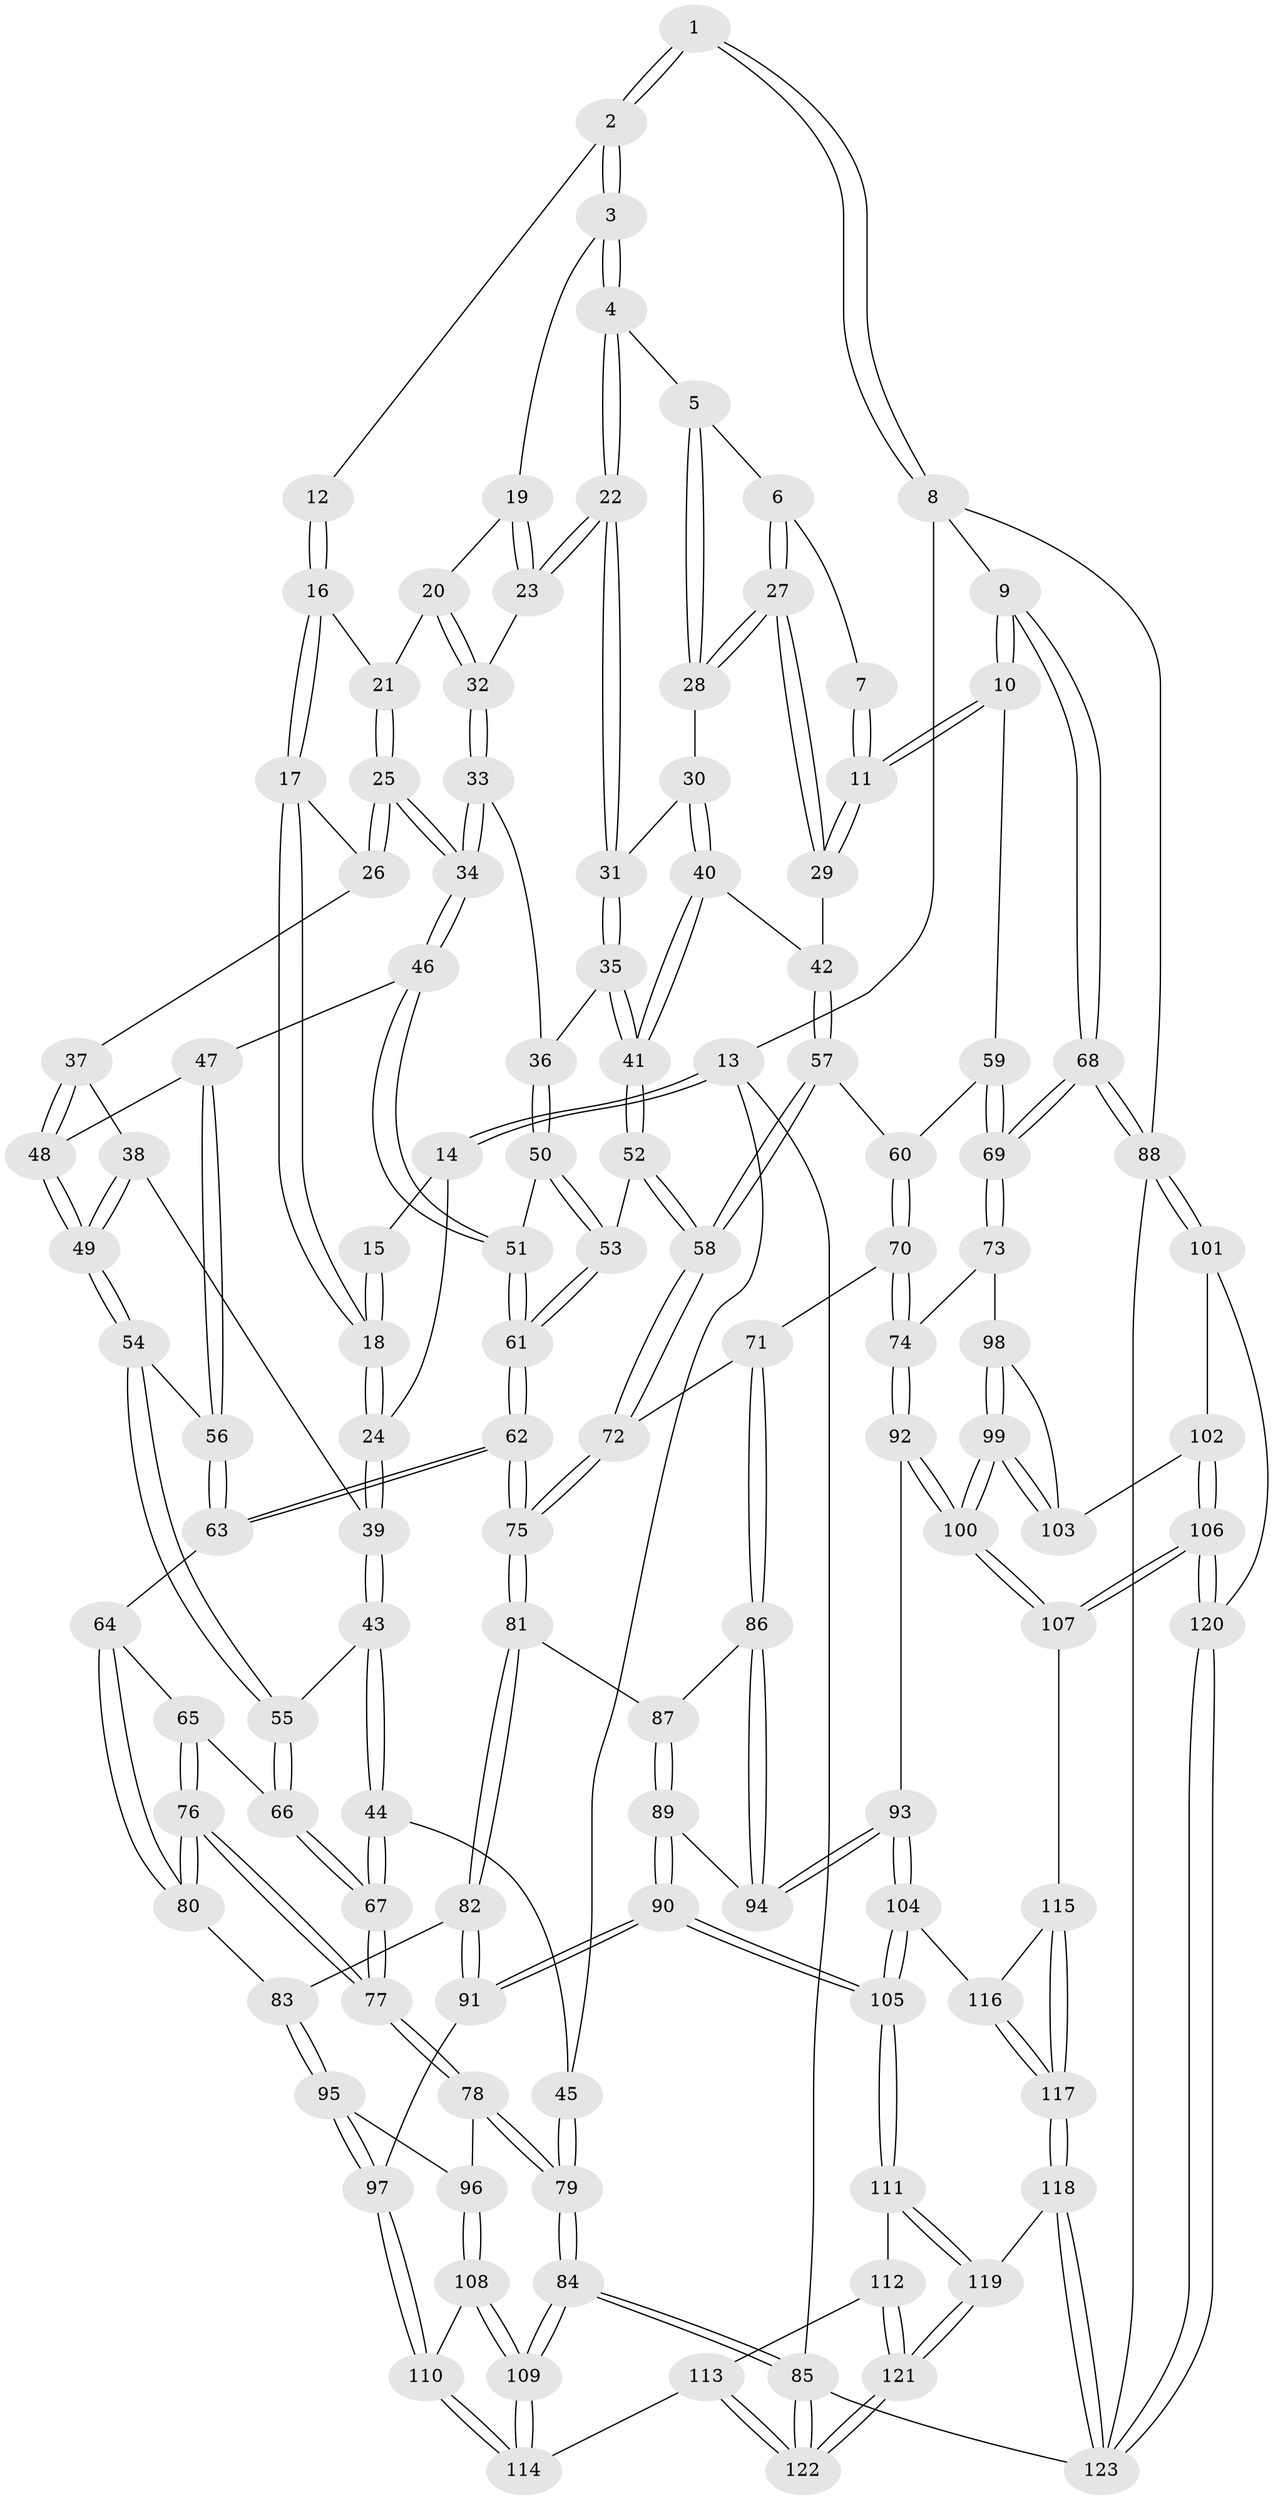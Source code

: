 // coarse degree distribution, {6: 0.07692307692307693, 4: 0.4358974358974359, 3: 0.2564102564102564, 5: 0.20512820512820512, 2: 0.02564102564102564}
// Generated by graph-tools (version 1.1) at 2025/38/03/04/25 23:38:28]
// undirected, 123 vertices, 304 edges
graph export_dot {
  node [color=gray90,style=filled];
  1 [pos="+0.8790962871734403+0"];
  2 [pos="+0.6060987924456551+0"];
  3 [pos="+0.624596967521435+0"];
  4 [pos="+0.648044725629865+0"];
  5 [pos="+0.740031237461154+0.05123519017533146"];
  6 [pos="+0.7737821528916894+0.06332418501951337"];
  7 [pos="+0.8372651830356491+0"];
  8 [pos="+1+0"];
  9 [pos="+1+0.06799217023108045"];
  10 [pos="+0.9156531319903366+0.18721286318304012"];
  11 [pos="+0.9021374270218678+0.18467733252794866"];
  12 [pos="+0.45723243299865163+0"];
  13 [pos="+0+0"];
  14 [pos="+0+0"];
  15 [pos="+0.24127551692278135+0"];
  16 [pos="+0.440713720150476+0"];
  17 [pos="+0.30127172153199894+0.09249935119292962"];
  18 [pos="+0.22700429942648417+0.09653984997672672"];
  19 [pos="+0.5416697583093764+0.04193704673978778"];
  20 [pos="+0.5071352680760254+0.09632954221773558"];
  21 [pos="+0.4500687963082714+0.006038815124767191"];
  22 [pos="+0.6322251012120593+0.08979890525496506"];
  23 [pos="+0.5345684214774818+0.10281420267138902"];
  24 [pos="+0.19320340460638494+0.11885806907032899"];
  25 [pos="+0.3918986955327926+0.16036851971010344"];
  26 [pos="+0.3259894476535429+0.11211593294856857"];
  27 [pos="+0.8196124433643684+0.1496967455779191"];
  28 [pos="+0.7306071387734238+0.15090744292689676"];
  29 [pos="+0.893569744424926+0.18538790488827275"];
  30 [pos="+0.7022675873765808+0.15618359521143013"];
  31 [pos="+0.6340963711179151+0.09735565996844288"];
  32 [pos="+0.5116981490482522+0.10731947964116377"];
  33 [pos="+0.5087702736041048+0.11319051567639699"];
  34 [pos="+0.40200413662128914+0.1799345535511893"];
  35 [pos="+0.5834259107366664+0.1909982390258873"];
  36 [pos="+0.5508797207189631+0.1920953935949604"];
  37 [pos="+0.28146807742351204+0.20545015800061522"];
  38 [pos="+0.23167287715877874+0.1846026365579586"];
  39 [pos="+0.17895182664953174+0.1368198674436767"];
  40 [pos="+0.6879629209754645+0.24844334210902821"];
  41 [pos="+0.6549348320860301+0.30436800595047403"];
  42 [pos="+0.8772232795557838+0.19816061831026444"];
  43 [pos="+0.04379071926968233+0.2128086436453464"];
  44 [pos="+0.026260107448652748+0.20972416712193762"];
  45 [pos="+0+0.14681842270242543"];
  46 [pos="+0.40530131589017476+0.2189403322355277"];
  47 [pos="+0.3795483629836083+0.2232847930733893"];
  48 [pos="+0.32443675143436385+0.22860596006847766"];
  49 [pos="+0.26232037322365737+0.27609874641490734"];
  50 [pos="+0.4735969391267334+0.23768667576542382"];
  51 [pos="+0.4246613064895005+0.24758982107845706"];
  52 [pos="+0.654380826005638+0.31437467178977735"];
  53 [pos="+0.6291836911040046+0.3095977147604128"];
  54 [pos="+0.25307928540399766+0.2952369787982667"];
  55 [pos="+0.04741331972187461+0.2169828439074261"];
  56 [pos="+0.2648687696194728+0.3286599873807192"];
  57 [pos="+0.7720275758067116+0.32355188788567335"];
  58 [pos="+0.6688308161895706+0.35263162670041287"];
  59 [pos="+0.9122074441677885+0.34411255779228983"];
  60 [pos="+0.8489276618722517+0.3752769641223507"];
  61 [pos="+0.42346035321129755+0.3281102402803578"];
  62 [pos="+0.4005085595888807+0.42848611608260373"];
  63 [pos="+0.28234084685995475+0.40200143212001893"];
  64 [pos="+0.23174596282788887+0.41785082036300214"];
  65 [pos="+0.1510701586504105+0.37231709687587267"];
  66 [pos="+0.10922588434076029+0.32959673175546295"];
  67 [pos="+0.04248136552269789+0.4802602184987301"];
  68 [pos="+1+0.5525302928267662"];
  69 [pos="+1+0.5325911322989031"];
  70 [pos="+0.7973032458704192+0.5327615274125141"];
  71 [pos="+0.7207794960285361+0.49598336023955114"];
  72 [pos="+0.667818986413102+0.3585835536846702"];
  73 [pos="+0.8542987254316734+0.5574656575019442"];
  74 [pos="+0.801031862542035+0.5363531219507276"];
  75 [pos="+0.42357084228722197+0.4644000956011849"];
  76 [pos="+0.040426424322300196+0.5534844843792734"];
  77 [pos="+0.020569192938447285+0.5590180993293973"];
  78 [pos="+0+0.5791549052478961"];
  79 [pos="+0+0.5906149109245523"];
  80 [pos="+0.1675229526747425+0.5376446479820285"];
  81 [pos="+0.4306852836240733+0.5100734028109419"];
  82 [pos="+0.2965075778987555+0.5975519158908242"];
  83 [pos="+0.231605206767005+0.59610512930659"];
  84 [pos="+0+1"];
  85 [pos="+0+1"];
  86 [pos="+0.5784960277576591+0.5786229247071285"];
  87 [pos="+0.43296915312356016+0.5128158632527893"];
  88 [pos="+1+0.7541563132475702"];
  89 [pos="+0.42920379485125426+0.6899872304383978"];
  90 [pos="+0.40159421161627773+0.7736055084117119"];
  91 [pos="+0.3231374768640926+0.7398670310816043"];
  92 [pos="+0.6694390325137078+0.7541940402499715"];
  93 [pos="+0.6290155688926976+0.7413995753323963"];
  94 [pos="+0.5994266651443141+0.6782762128306749"];
  95 [pos="+0.20531282131655398+0.6647787034599605"];
  96 [pos="+0.12921067594306732+0.7195963316940333"];
  97 [pos="+0.28521698428029196+0.7470620877510384"];
  98 [pos="+0.8498424453217475+0.6342555402527847"];
  99 [pos="+0.7554730559355703+0.7662783982448546"];
  100 [pos="+0.7161075474817596+0.7976175533953381"];
  101 [pos="+1+0.7904269571546154"];
  102 [pos="+0.8952480303728073+0.742687372730229"];
  103 [pos="+0.8783969417378017+0.7258659315663947"];
  104 [pos="+0.4651048631140487+0.8442389710666277"];
  105 [pos="+0.4383132822446804+0.8437255862180757"];
  106 [pos="+0.777404941723712+0.894556859003301"];
  107 [pos="+0.7505061750503798+0.8751680266090034"];
  108 [pos="+0.13480368547799218+0.7544534401615534"];
  109 [pos="+0+1"];
  110 [pos="+0.2110292271461597+0.8010563666111665"];
  111 [pos="+0.432059236468918+0.8518859217213726"];
  112 [pos="+0.3827535372325508+0.881335930604619"];
  113 [pos="+0.28920758367449+0.9181798805008764"];
  114 [pos="+0.2248129630353005+0.8958264560239776"];
  115 [pos="+0.7388641431324523+0.881225535508835"];
  116 [pos="+0.49488600397008486+0.8718530987988801"];
  117 [pos="+0.5879225451978916+0.9716491713141209"];
  118 [pos="+0.5664415500322859+1"];
  119 [pos="+0.4670477565948356+1"];
  120 [pos="+0.8136334828628007+0.9337493708257872"];
  121 [pos="+0.3526641040747716+1"];
  122 [pos="+0.3007713830564433+1"];
  123 [pos="+0.8785950301817544+1"];
  1 -- 2;
  1 -- 2;
  1 -- 8;
  1 -- 8;
  2 -- 3;
  2 -- 3;
  2 -- 12;
  3 -- 4;
  3 -- 4;
  3 -- 19;
  4 -- 5;
  4 -- 22;
  4 -- 22;
  5 -- 6;
  5 -- 28;
  5 -- 28;
  6 -- 7;
  6 -- 27;
  6 -- 27;
  7 -- 11;
  7 -- 11;
  8 -- 9;
  8 -- 13;
  8 -- 88;
  9 -- 10;
  9 -- 10;
  9 -- 68;
  9 -- 68;
  10 -- 11;
  10 -- 11;
  10 -- 59;
  11 -- 29;
  11 -- 29;
  12 -- 16;
  12 -- 16;
  13 -- 14;
  13 -- 14;
  13 -- 45;
  13 -- 85;
  14 -- 15;
  14 -- 24;
  15 -- 18;
  15 -- 18;
  16 -- 17;
  16 -- 17;
  16 -- 21;
  17 -- 18;
  17 -- 18;
  17 -- 26;
  18 -- 24;
  18 -- 24;
  19 -- 20;
  19 -- 23;
  19 -- 23;
  20 -- 21;
  20 -- 32;
  20 -- 32;
  21 -- 25;
  21 -- 25;
  22 -- 23;
  22 -- 23;
  22 -- 31;
  22 -- 31;
  23 -- 32;
  24 -- 39;
  24 -- 39;
  25 -- 26;
  25 -- 26;
  25 -- 34;
  25 -- 34;
  26 -- 37;
  27 -- 28;
  27 -- 28;
  27 -- 29;
  27 -- 29;
  28 -- 30;
  29 -- 42;
  30 -- 31;
  30 -- 40;
  30 -- 40;
  31 -- 35;
  31 -- 35;
  32 -- 33;
  32 -- 33;
  33 -- 34;
  33 -- 34;
  33 -- 36;
  34 -- 46;
  34 -- 46;
  35 -- 36;
  35 -- 41;
  35 -- 41;
  36 -- 50;
  36 -- 50;
  37 -- 38;
  37 -- 48;
  37 -- 48;
  38 -- 39;
  38 -- 49;
  38 -- 49;
  39 -- 43;
  39 -- 43;
  40 -- 41;
  40 -- 41;
  40 -- 42;
  41 -- 52;
  41 -- 52;
  42 -- 57;
  42 -- 57;
  43 -- 44;
  43 -- 44;
  43 -- 55;
  44 -- 45;
  44 -- 67;
  44 -- 67;
  45 -- 79;
  45 -- 79;
  46 -- 47;
  46 -- 51;
  46 -- 51;
  47 -- 48;
  47 -- 56;
  47 -- 56;
  48 -- 49;
  48 -- 49;
  49 -- 54;
  49 -- 54;
  50 -- 51;
  50 -- 53;
  50 -- 53;
  51 -- 61;
  51 -- 61;
  52 -- 53;
  52 -- 58;
  52 -- 58;
  53 -- 61;
  53 -- 61;
  54 -- 55;
  54 -- 55;
  54 -- 56;
  55 -- 66;
  55 -- 66;
  56 -- 63;
  56 -- 63;
  57 -- 58;
  57 -- 58;
  57 -- 60;
  58 -- 72;
  58 -- 72;
  59 -- 60;
  59 -- 69;
  59 -- 69;
  60 -- 70;
  60 -- 70;
  61 -- 62;
  61 -- 62;
  62 -- 63;
  62 -- 63;
  62 -- 75;
  62 -- 75;
  63 -- 64;
  64 -- 65;
  64 -- 80;
  64 -- 80;
  65 -- 66;
  65 -- 76;
  65 -- 76;
  66 -- 67;
  66 -- 67;
  67 -- 77;
  67 -- 77;
  68 -- 69;
  68 -- 69;
  68 -- 88;
  68 -- 88;
  69 -- 73;
  69 -- 73;
  70 -- 71;
  70 -- 74;
  70 -- 74;
  71 -- 72;
  71 -- 86;
  71 -- 86;
  72 -- 75;
  72 -- 75;
  73 -- 74;
  73 -- 98;
  74 -- 92;
  74 -- 92;
  75 -- 81;
  75 -- 81;
  76 -- 77;
  76 -- 77;
  76 -- 80;
  76 -- 80;
  77 -- 78;
  77 -- 78;
  78 -- 79;
  78 -- 79;
  78 -- 96;
  79 -- 84;
  79 -- 84;
  80 -- 83;
  81 -- 82;
  81 -- 82;
  81 -- 87;
  82 -- 83;
  82 -- 91;
  82 -- 91;
  83 -- 95;
  83 -- 95;
  84 -- 85;
  84 -- 85;
  84 -- 109;
  84 -- 109;
  85 -- 122;
  85 -- 122;
  85 -- 123;
  86 -- 87;
  86 -- 94;
  86 -- 94;
  87 -- 89;
  87 -- 89;
  88 -- 101;
  88 -- 101;
  88 -- 123;
  89 -- 90;
  89 -- 90;
  89 -- 94;
  90 -- 91;
  90 -- 91;
  90 -- 105;
  90 -- 105;
  91 -- 97;
  92 -- 93;
  92 -- 100;
  92 -- 100;
  93 -- 94;
  93 -- 94;
  93 -- 104;
  93 -- 104;
  95 -- 96;
  95 -- 97;
  95 -- 97;
  96 -- 108;
  96 -- 108;
  97 -- 110;
  97 -- 110;
  98 -- 99;
  98 -- 99;
  98 -- 103;
  99 -- 100;
  99 -- 100;
  99 -- 103;
  99 -- 103;
  100 -- 107;
  100 -- 107;
  101 -- 102;
  101 -- 120;
  102 -- 103;
  102 -- 106;
  102 -- 106;
  104 -- 105;
  104 -- 105;
  104 -- 116;
  105 -- 111;
  105 -- 111;
  106 -- 107;
  106 -- 107;
  106 -- 120;
  106 -- 120;
  107 -- 115;
  108 -- 109;
  108 -- 109;
  108 -- 110;
  109 -- 114;
  109 -- 114;
  110 -- 114;
  110 -- 114;
  111 -- 112;
  111 -- 119;
  111 -- 119;
  112 -- 113;
  112 -- 121;
  112 -- 121;
  113 -- 114;
  113 -- 122;
  113 -- 122;
  115 -- 116;
  115 -- 117;
  115 -- 117;
  116 -- 117;
  116 -- 117;
  117 -- 118;
  117 -- 118;
  118 -- 119;
  118 -- 123;
  118 -- 123;
  119 -- 121;
  119 -- 121;
  120 -- 123;
  120 -- 123;
  121 -- 122;
  121 -- 122;
}
